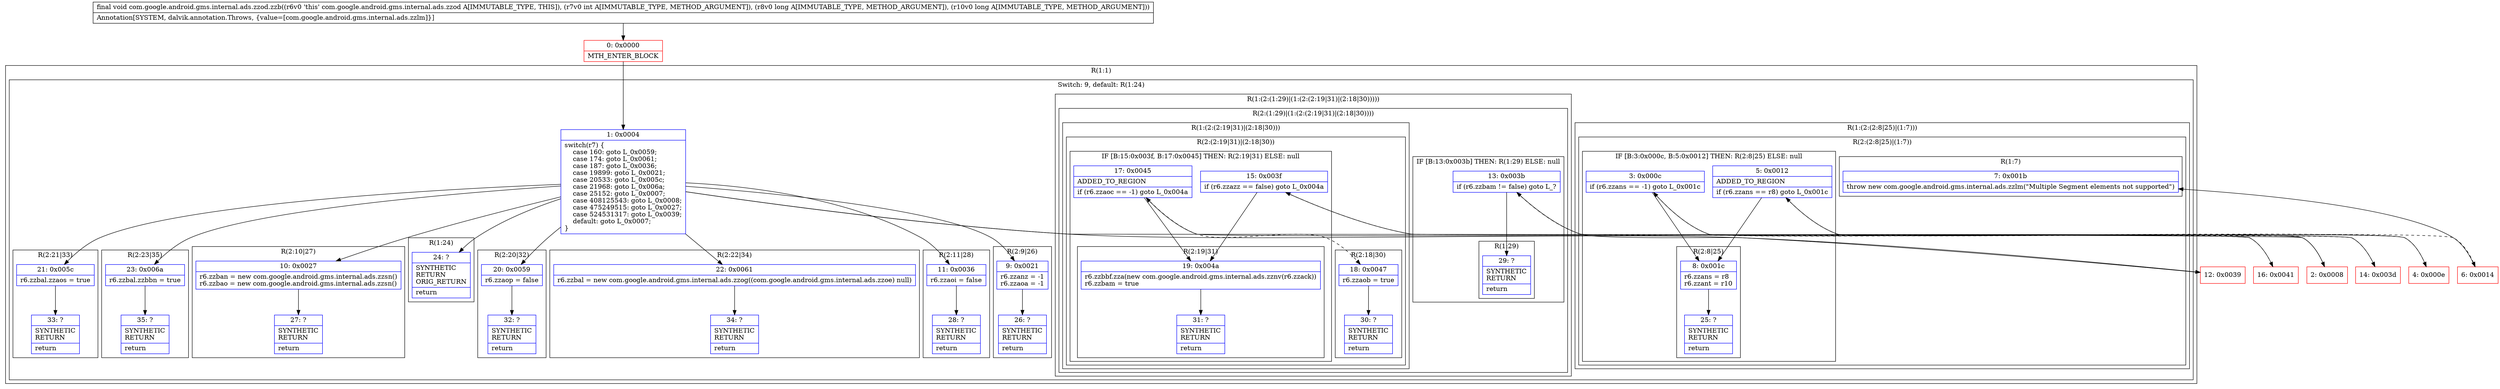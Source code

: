 digraph "CFG forcom.google.android.gms.internal.ads.zzod.zzb(IJJ)V" {
subgraph cluster_Region_152057996 {
label = "R(1:1)";
node [shape=record,color=blue];
subgraph cluster_SwitchRegion_496313833 {
label = "Switch: 9, default: R(1:24)";
node [shape=record,color=blue];
Node_1 [shape=record,label="{1\:\ 0x0004|switch(r7) \{\l    case 160: goto L_0x0059;\l    case 174: goto L_0x0061;\l    case 187: goto L_0x0036;\l    case 19899: goto L_0x0021;\l    case 20533: goto L_0x005c;\l    case 21968: goto L_0x006a;\l    case 25152: goto L_0x0007;\l    case 408125543: goto L_0x0008;\l    case 475249515: goto L_0x0027;\l    case 524531317: goto L_0x0039;\l    default: goto L_0x0007;\l\}\l}"];
subgraph cluster_Region_1322517502 {
label = "R(2:20|32)";
node [shape=record,color=blue];
Node_20 [shape=record,label="{20\:\ 0x0059|r6.zzaop = false\l}"];
Node_32 [shape=record,label="{32\:\ ?|SYNTHETIC\lRETURN\l|return\l}"];
}
subgraph cluster_Region_244322742 {
label = "R(2:22|34)";
node [shape=record,color=blue];
Node_22 [shape=record,label="{22\:\ 0x0061|r6.zzbal = new com.google.android.gms.internal.ads.zzog((com.google.android.gms.internal.ads.zzoe) null)\l}"];
Node_34 [shape=record,label="{34\:\ ?|SYNTHETIC\lRETURN\l|return\l}"];
}
subgraph cluster_Region_105684144 {
label = "R(2:11|28)";
node [shape=record,color=blue];
Node_11 [shape=record,label="{11\:\ 0x0036|r6.zzaoi = false\l}"];
Node_28 [shape=record,label="{28\:\ ?|SYNTHETIC\lRETURN\l|return\l}"];
}
subgraph cluster_Region_843205629 {
label = "R(2:9|26)";
node [shape=record,color=blue];
Node_9 [shape=record,label="{9\:\ 0x0021|r6.zzanz = \-1\lr6.zzaoa = \-1\l}"];
Node_26 [shape=record,label="{26\:\ ?|SYNTHETIC\lRETURN\l|return\l}"];
}
subgraph cluster_Region_1558668728 {
label = "R(2:21|33)";
node [shape=record,color=blue];
Node_21 [shape=record,label="{21\:\ 0x005c|r6.zzbal.zzaos = true\l}"];
Node_33 [shape=record,label="{33\:\ ?|SYNTHETIC\lRETURN\l|return\l}"];
}
subgraph cluster_Region_1383383603 {
label = "R(2:23|35)";
node [shape=record,color=blue];
Node_23 [shape=record,label="{23\:\ 0x006a|r6.zzbal.zzbbn = true\l}"];
Node_35 [shape=record,label="{35\:\ ?|SYNTHETIC\lRETURN\l|return\l}"];
}
subgraph cluster_Region_817855953 {
label = "R(1:(2:(2:8|25)|(1:7)))";
node [shape=record,color=blue];
subgraph cluster_Region_268617112 {
label = "R(2:(2:8|25)|(1:7))";
node [shape=record,color=blue];
subgraph cluster_IfRegion_1999616133 {
label = "IF [B:3:0x000c, B:5:0x0012] THEN: R(2:8|25) ELSE: null";
node [shape=record,color=blue];
Node_3 [shape=record,label="{3\:\ 0x000c|if (r6.zzans == \-1) goto L_0x001c\l}"];
Node_5 [shape=record,label="{5\:\ 0x0012|ADDED_TO_REGION\l|if (r6.zzans == r8) goto L_0x001c\l}"];
subgraph cluster_Region_62818569 {
label = "R(2:8|25)";
node [shape=record,color=blue];
Node_8 [shape=record,label="{8\:\ 0x001c|r6.zzans = r8\lr6.zzant = r10\l}"];
Node_25 [shape=record,label="{25\:\ ?|SYNTHETIC\lRETURN\l|return\l}"];
}
}
subgraph cluster_Region_1210334554 {
label = "R(1:7)";
node [shape=record,color=blue];
Node_7 [shape=record,label="{7\:\ 0x001b|throw new com.google.android.gms.internal.ads.zzlm(\"Multiple Segment elements not supported\")\l}"];
}
}
}
subgraph cluster_Region_1317806019 {
label = "R(2:10|27)";
node [shape=record,color=blue];
Node_10 [shape=record,label="{10\:\ 0x0027|r6.zzban = new com.google.android.gms.internal.ads.zzsn()\lr6.zzbao = new com.google.android.gms.internal.ads.zzsn()\l}"];
Node_27 [shape=record,label="{27\:\ ?|SYNTHETIC\lRETURN\l|return\l}"];
}
subgraph cluster_Region_1148026119 {
label = "R(1:(2:(1:29)|(1:(2:(2:19|31)|(2:18|30)))))";
node [shape=record,color=blue];
subgraph cluster_Region_871125570 {
label = "R(2:(1:29)|(1:(2:(2:19|31)|(2:18|30))))";
node [shape=record,color=blue];
subgraph cluster_IfRegion_1514891144 {
label = "IF [B:13:0x003b] THEN: R(1:29) ELSE: null";
node [shape=record,color=blue];
Node_13 [shape=record,label="{13\:\ 0x003b|if (r6.zzbam != false) goto L_?\l}"];
subgraph cluster_Region_1956055301 {
label = "R(1:29)";
node [shape=record,color=blue];
Node_29 [shape=record,label="{29\:\ ?|SYNTHETIC\lRETURN\l|return\l}"];
}
}
subgraph cluster_Region_1539164117 {
label = "R(1:(2:(2:19|31)|(2:18|30)))";
node [shape=record,color=blue];
subgraph cluster_Region_169009314 {
label = "R(2:(2:19|31)|(2:18|30))";
node [shape=record,color=blue];
subgraph cluster_IfRegion_199536975 {
label = "IF [B:15:0x003f, B:17:0x0045] THEN: R(2:19|31) ELSE: null";
node [shape=record,color=blue];
Node_15 [shape=record,label="{15\:\ 0x003f|if (r6.zzazz == false) goto L_0x004a\l}"];
Node_17 [shape=record,label="{17\:\ 0x0045|ADDED_TO_REGION\l|if (r6.zzaoc == \-1) goto L_0x004a\l}"];
subgraph cluster_Region_1207393815 {
label = "R(2:19|31)";
node [shape=record,color=blue];
Node_19 [shape=record,label="{19\:\ 0x004a|r6.zzbbf.zza(new com.google.android.gms.internal.ads.zznv(r6.zzack))\lr6.zzbam = true\l}"];
Node_31 [shape=record,label="{31\:\ ?|SYNTHETIC\lRETURN\l|return\l}"];
}
}
subgraph cluster_Region_1916910163 {
label = "R(2:18|30)";
node [shape=record,color=blue];
Node_18 [shape=record,label="{18\:\ 0x0047|r6.zzaob = true\l}"];
Node_30 [shape=record,label="{30\:\ ?|SYNTHETIC\lRETURN\l|return\l}"];
}
}
}
}
}
subgraph cluster_Region_1875596105 {
label = "R(1:24)";
node [shape=record,color=blue];
Node_24 [shape=record,label="{24\:\ ?|SYNTHETIC\lRETURN\lORIG_RETURN\l|return\l}"];
}
}
}
Node_0 [shape=record,color=red,label="{0\:\ 0x0000|MTH_ENTER_BLOCK\l}"];
Node_2 [shape=record,color=red,label="{2\:\ 0x0008}"];
Node_4 [shape=record,color=red,label="{4\:\ 0x000e}"];
Node_6 [shape=record,color=red,label="{6\:\ 0x0014}"];
Node_12 [shape=record,color=red,label="{12\:\ 0x0039}"];
Node_14 [shape=record,color=red,label="{14\:\ 0x003d}"];
Node_16 [shape=record,color=red,label="{16\:\ 0x0041}"];
MethodNode[shape=record,label="{final void com.google.android.gms.internal.ads.zzod.zzb((r6v0 'this' com.google.android.gms.internal.ads.zzod A[IMMUTABLE_TYPE, THIS]), (r7v0 int A[IMMUTABLE_TYPE, METHOD_ARGUMENT]), (r8v0 long A[IMMUTABLE_TYPE, METHOD_ARGUMENT]), (r10v0 long A[IMMUTABLE_TYPE, METHOD_ARGUMENT]))  | Annotation[SYSTEM, dalvik.annotation.Throws, \{value=[com.google.android.gms.internal.ads.zzlm]\}]\l}"];
MethodNode -> Node_0;
Node_1 -> Node_2;
Node_1 -> Node_9;
Node_1 -> Node_10;
Node_1 -> Node_11;
Node_1 -> Node_12;
Node_1 -> Node_20;
Node_1 -> Node_21;
Node_1 -> Node_22;
Node_1 -> Node_23;
Node_1 -> Node_24;
Node_20 -> Node_32;
Node_22 -> Node_34;
Node_11 -> Node_28;
Node_9 -> Node_26;
Node_21 -> Node_33;
Node_23 -> Node_35;
Node_3 -> Node_4[style=dashed];
Node_3 -> Node_8;
Node_5 -> Node_6[style=dashed];
Node_5 -> Node_8;
Node_8 -> Node_25;
Node_10 -> Node_27;
Node_13 -> Node_14[style=dashed];
Node_13 -> Node_29;
Node_15 -> Node_16[style=dashed];
Node_15 -> Node_19;
Node_17 -> Node_18[style=dashed];
Node_17 -> Node_19;
Node_19 -> Node_31;
Node_18 -> Node_30;
Node_0 -> Node_1;
Node_2 -> Node_3;
Node_4 -> Node_5;
Node_6 -> Node_7;
Node_12 -> Node_13;
Node_14 -> Node_15;
Node_16 -> Node_17;
}

